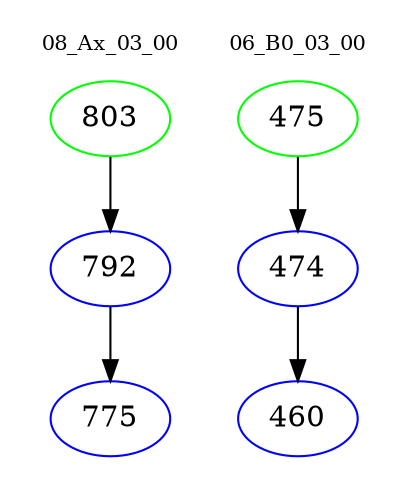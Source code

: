 digraph{
subgraph cluster_0 {
color = white
label = "08_Ax_03_00";
fontsize=10;
T0_803 [label="803", color="green"]
T0_803 -> T0_792 [color="black"]
T0_792 [label="792", color="blue"]
T0_792 -> T0_775 [color="black"]
T0_775 [label="775", color="blue"]
}
subgraph cluster_1 {
color = white
label = "06_B0_03_00";
fontsize=10;
T1_475 [label="475", color="green"]
T1_475 -> T1_474 [color="black"]
T1_474 [label="474", color="blue"]
T1_474 -> T1_460 [color="black"]
T1_460 [label="460", color="blue"]
}
}
